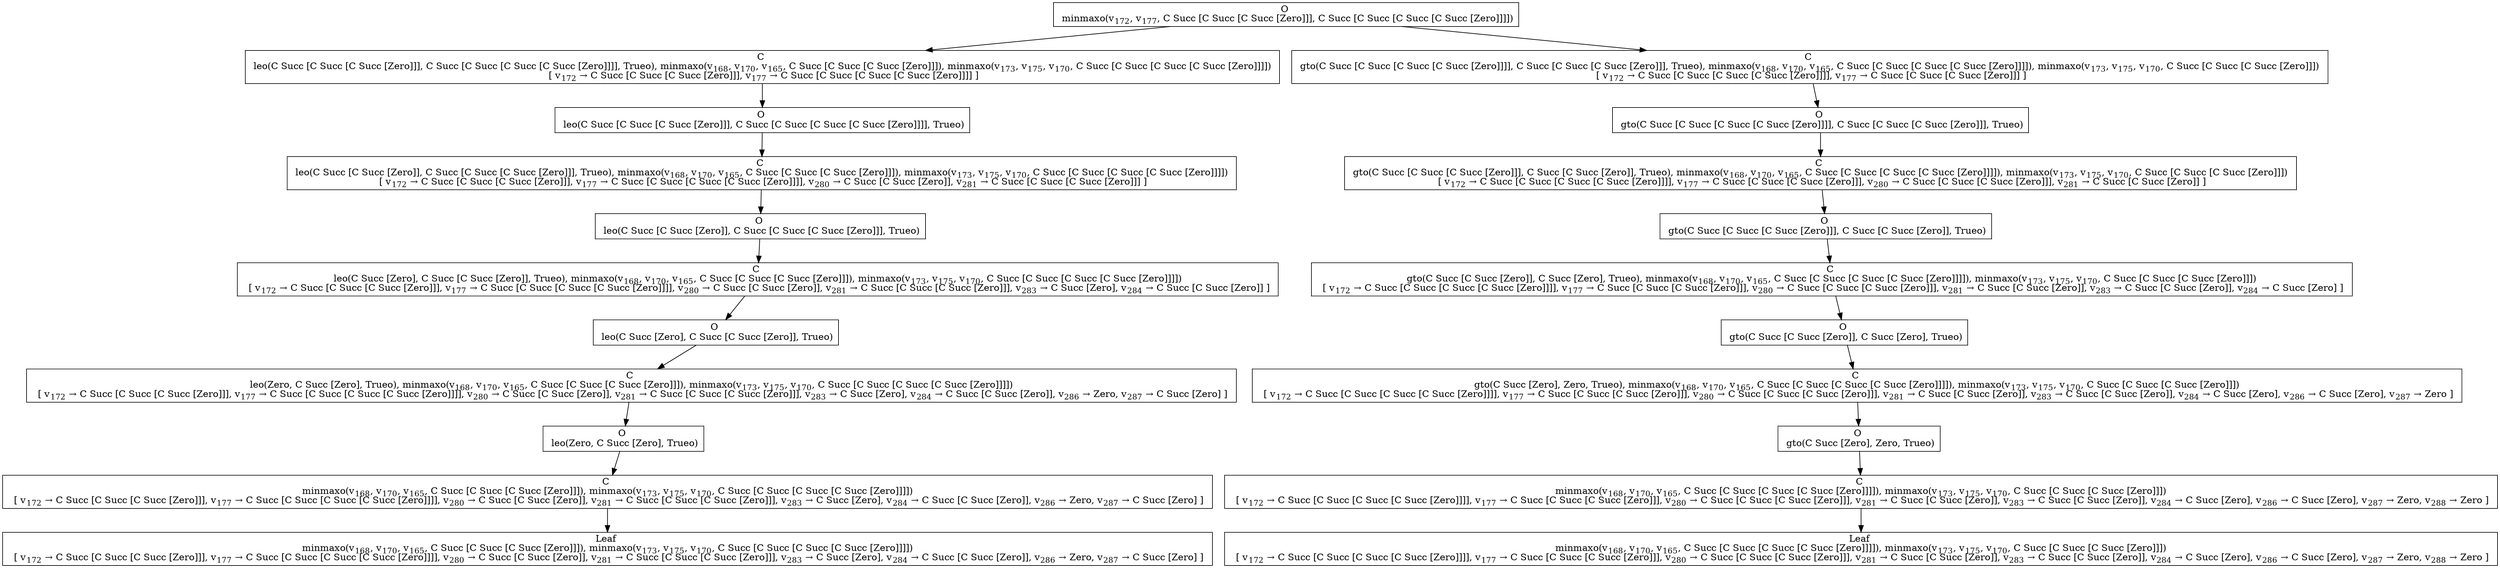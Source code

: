 digraph {
    graph [rankdir=TB
          ,bgcolor=transparent];
    node [shape=box
         ,fillcolor=white
         ,style=filled];
    0 [label=<O <BR/> minmaxo(v<SUB>172</SUB>, v<SUB>177</SUB>, C Succ [C Succ [C Succ [Zero]]], C Succ [C Succ [C Succ [C Succ [Zero]]]])>];
    1 [label=<C <BR/> leo(C Succ [C Succ [C Succ [Zero]]], C Succ [C Succ [C Succ [C Succ [Zero]]]], Trueo), minmaxo(v<SUB>168</SUB>, v<SUB>170</SUB>, v<SUB>165</SUB>, C Succ [C Succ [C Succ [Zero]]]), minmaxo(v<SUB>173</SUB>, v<SUB>175</SUB>, v<SUB>170</SUB>, C Succ [C Succ [C Succ [C Succ [Zero]]]]) <BR/>  [ v<SUB>172</SUB> &rarr; C Succ [C Succ [C Succ [Zero]]], v<SUB>177</SUB> &rarr; C Succ [C Succ [C Succ [C Succ [Zero]]]] ] >];
    2 [label=<C <BR/> gto(C Succ [C Succ [C Succ [C Succ [Zero]]]], C Succ [C Succ [C Succ [Zero]]], Trueo), minmaxo(v<SUB>168</SUB>, v<SUB>170</SUB>, v<SUB>165</SUB>, C Succ [C Succ [C Succ [C Succ [Zero]]]]), minmaxo(v<SUB>173</SUB>, v<SUB>175</SUB>, v<SUB>170</SUB>, C Succ [C Succ [C Succ [Zero]]]) <BR/>  [ v<SUB>172</SUB> &rarr; C Succ [C Succ [C Succ [C Succ [Zero]]]], v<SUB>177</SUB> &rarr; C Succ [C Succ [C Succ [Zero]]] ] >];
    3 [label=<O <BR/> leo(C Succ [C Succ [C Succ [Zero]]], C Succ [C Succ [C Succ [C Succ [Zero]]]], Trueo)>];
    4 [label=<C <BR/> leo(C Succ [C Succ [Zero]], C Succ [C Succ [C Succ [Zero]]], Trueo), minmaxo(v<SUB>168</SUB>, v<SUB>170</SUB>, v<SUB>165</SUB>, C Succ [C Succ [C Succ [Zero]]]), minmaxo(v<SUB>173</SUB>, v<SUB>175</SUB>, v<SUB>170</SUB>, C Succ [C Succ [C Succ [C Succ [Zero]]]]) <BR/>  [ v<SUB>172</SUB> &rarr; C Succ [C Succ [C Succ [Zero]]], v<SUB>177</SUB> &rarr; C Succ [C Succ [C Succ [C Succ [Zero]]]], v<SUB>280</SUB> &rarr; C Succ [C Succ [Zero]], v<SUB>281</SUB> &rarr; C Succ [C Succ [C Succ [Zero]]] ] >];
    5 [label=<O <BR/> leo(C Succ [C Succ [Zero]], C Succ [C Succ [C Succ [Zero]]], Trueo)>];
    6 [label=<C <BR/> leo(C Succ [Zero], C Succ [C Succ [Zero]], Trueo), minmaxo(v<SUB>168</SUB>, v<SUB>170</SUB>, v<SUB>165</SUB>, C Succ [C Succ [C Succ [Zero]]]), minmaxo(v<SUB>173</SUB>, v<SUB>175</SUB>, v<SUB>170</SUB>, C Succ [C Succ [C Succ [C Succ [Zero]]]]) <BR/>  [ v<SUB>172</SUB> &rarr; C Succ [C Succ [C Succ [Zero]]], v<SUB>177</SUB> &rarr; C Succ [C Succ [C Succ [C Succ [Zero]]]], v<SUB>280</SUB> &rarr; C Succ [C Succ [Zero]], v<SUB>281</SUB> &rarr; C Succ [C Succ [C Succ [Zero]]], v<SUB>283</SUB> &rarr; C Succ [Zero], v<SUB>284</SUB> &rarr; C Succ [C Succ [Zero]] ] >];
    7 [label=<O <BR/> leo(C Succ [Zero], C Succ [C Succ [Zero]], Trueo)>];
    8 [label=<C <BR/> leo(Zero, C Succ [Zero], Trueo), minmaxo(v<SUB>168</SUB>, v<SUB>170</SUB>, v<SUB>165</SUB>, C Succ [C Succ [C Succ [Zero]]]), minmaxo(v<SUB>173</SUB>, v<SUB>175</SUB>, v<SUB>170</SUB>, C Succ [C Succ [C Succ [C Succ [Zero]]]]) <BR/>  [ v<SUB>172</SUB> &rarr; C Succ [C Succ [C Succ [Zero]]], v<SUB>177</SUB> &rarr; C Succ [C Succ [C Succ [C Succ [Zero]]]], v<SUB>280</SUB> &rarr; C Succ [C Succ [Zero]], v<SUB>281</SUB> &rarr; C Succ [C Succ [C Succ [Zero]]], v<SUB>283</SUB> &rarr; C Succ [Zero], v<SUB>284</SUB> &rarr; C Succ [C Succ [Zero]], v<SUB>286</SUB> &rarr; Zero, v<SUB>287</SUB> &rarr; C Succ [Zero] ] >];
    9 [label=<O <BR/> leo(Zero, C Succ [Zero], Trueo)>];
    10 [label=<C <BR/> minmaxo(v<SUB>168</SUB>, v<SUB>170</SUB>, v<SUB>165</SUB>, C Succ [C Succ [C Succ [Zero]]]), minmaxo(v<SUB>173</SUB>, v<SUB>175</SUB>, v<SUB>170</SUB>, C Succ [C Succ [C Succ [C Succ [Zero]]]]) <BR/>  [ v<SUB>172</SUB> &rarr; C Succ [C Succ [C Succ [Zero]]], v<SUB>177</SUB> &rarr; C Succ [C Succ [C Succ [C Succ [Zero]]]], v<SUB>280</SUB> &rarr; C Succ [C Succ [Zero]], v<SUB>281</SUB> &rarr; C Succ [C Succ [C Succ [Zero]]], v<SUB>283</SUB> &rarr; C Succ [Zero], v<SUB>284</SUB> &rarr; C Succ [C Succ [Zero]], v<SUB>286</SUB> &rarr; Zero, v<SUB>287</SUB> &rarr; C Succ [Zero] ] >];
    11 [label=<Leaf <BR/> minmaxo(v<SUB>168</SUB>, v<SUB>170</SUB>, v<SUB>165</SUB>, C Succ [C Succ [C Succ [Zero]]]), minmaxo(v<SUB>173</SUB>, v<SUB>175</SUB>, v<SUB>170</SUB>, C Succ [C Succ [C Succ [C Succ [Zero]]]]) <BR/>  [ v<SUB>172</SUB> &rarr; C Succ [C Succ [C Succ [Zero]]], v<SUB>177</SUB> &rarr; C Succ [C Succ [C Succ [C Succ [Zero]]]], v<SUB>280</SUB> &rarr; C Succ [C Succ [Zero]], v<SUB>281</SUB> &rarr; C Succ [C Succ [C Succ [Zero]]], v<SUB>283</SUB> &rarr; C Succ [Zero], v<SUB>284</SUB> &rarr; C Succ [C Succ [Zero]], v<SUB>286</SUB> &rarr; Zero, v<SUB>287</SUB> &rarr; C Succ [Zero] ] >];
    12 [label=<O <BR/> gto(C Succ [C Succ [C Succ [C Succ [Zero]]]], C Succ [C Succ [C Succ [Zero]]], Trueo)>];
    13 [label=<C <BR/> gto(C Succ [C Succ [C Succ [Zero]]], C Succ [C Succ [Zero]], Trueo), minmaxo(v<SUB>168</SUB>, v<SUB>170</SUB>, v<SUB>165</SUB>, C Succ [C Succ [C Succ [C Succ [Zero]]]]), minmaxo(v<SUB>173</SUB>, v<SUB>175</SUB>, v<SUB>170</SUB>, C Succ [C Succ [C Succ [Zero]]]) <BR/>  [ v<SUB>172</SUB> &rarr; C Succ [C Succ [C Succ [C Succ [Zero]]]], v<SUB>177</SUB> &rarr; C Succ [C Succ [C Succ [Zero]]], v<SUB>280</SUB> &rarr; C Succ [C Succ [C Succ [Zero]]], v<SUB>281</SUB> &rarr; C Succ [C Succ [Zero]] ] >];
    14 [label=<O <BR/> gto(C Succ [C Succ [C Succ [Zero]]], C Succ [C Succ [Zero]], Trueo)>];
    15 [label=<C <BR/> gto(C Succ [C Succ [Zero]], C Succ [Zero], Trueo), minmaxo(v<SUB>168</SUB>, v<SUB>170</SUB>, v<SUB>165</SUB>, C Succ [C Succ [C Succ [C Succ [Zero]]]]), minmaxo(v<SUB>173</SUB>, v<SUB>175</SUB>, v<SUB>170</SUB>, C Succ [C Succ [C Succ [Zero]]]) <BR/>  [ v<SUB>172</SUB> &rarr; C Succ [C Succ [C Succ [C Succ [Zero]]]], v<SUB>177</SUB> &rarr; C Succ [C Succ [C Succ [Zero]]], v<SUB>280</SUB> &rarr; C Succ [C Succ [C Succ [Zero]]], v<SUB>281</SUB> &rarr; C Succ [C Succ [Zero]], v<SUB>283</SUB> &rarr; C Succ [C Succ [Zero]], v<SUB>284</SUB> &rarr; C Succ [Zero] ] >];
    16 [label=<O <BR/> gto(C Succ [C Succ [Zero]], C Succ [Zero], Trueo)>];
    17 [label=<C <BR/> gto(C Succ [Zero], Zero, Trueo), minmaxo(v<SUB>168</SUB>, v<SUB>170</SUB>, v<SUB>165</SUB>, C Succ [C Succ [C Succ [C Succ [Zero]]]]), minmaxo(v<SUB>173</SUB>, v<SUB>175</SUB>, v<SUB>170</SUB>, C Succ [C Succ [C Succ [Zero]]]) <BR/>  [ v<SUB>172</SUB> &rarr; C Succ [C Succ [C Succ [C Succ [Zero]]]], v<SUB>177</SUB> &rarr; C Succ [C Succ [C Succ [Zero]]], v<SUB>280</SUB> &rarr; C Succ [C Succ [C Succ [Zero]]], v<SUB>281</SUB> &rarr; C Succ [C Succ [Zero]], v<SUB>283</SUB> &rarr; C Succ [C Succ [Zero]], v<SUB>284</SUB> &rarr; C Succ [Zero], v<SUB>286</SUB> &rarr; C Succ [Zero], v<SUB>287</SUB> &rarr; Zero ] >];
    18 [label=<O <BR/> gto(C Succ [Zero], Zero, Trueo)>];
    19 [label=<C <BR/> minmaxo(v<SUB>168</SUB>, v<SUB>170</SUB>, v<SUB>165</SUB>, C Succ [C Succ [C Succ [C Succ [Zero]]]]), minmaxo(v<SUB>173</SUB>, v<SUB>175</SUB>, v<SUB>170</SUB>, C Succ [C Succ [C Succ [Zero]]]) <BR/>  [ v<SUB>172</SUB> &rarr; C Succ [C Succ [C Succ [C Succ [Zero]]]], v<SUB>177</SUB> &rarr; C Succ [C Succ [C Succ [Zero]]], v<SUB>280</SUB> &rarr; C Succ [C Succ [C Succ [Zero]]], v<SUB>281</SUB> &rarr; C Succ [C Succ [Zero]], v<SUB>283</SUB> &rarr; C Succ [C Succ [Zero]], v<SUB>284</SUB> &rarr; C Succ [Zero], v<SUB>286</SUB> &rarr; C Succ [Zero], v<SUB>287</SUB> &rarr; Zero, v<SUB>288</SUB> &rarr; Zero ] >];
    20 [label=<Leaf <BR/> minmaxo(v<SUB>168</SUB>, v<SUB>170</SUB>, v<SUB>165</SUB>, C Succ [C Succ [C Succ [C Succ [Zero]]]]), minmaxo(v<SUB>173</SUB>, v<SUB>175</SUB>, v<SUB>170</SUB>, C Succ [C Succ [C Succ [Zero]]]) <BR/>  [ v<SUB>172</SUB> &rarr; C Succ [C Succ [C Succ [C Succ [Zero]]]], v<SUB>177</SUB> &rarr; C Succ [C Succ [C Succ [Zero]]], v<SUB>280</SUB> &rarr; C Succ [C Succ [C Succ [Zero]]], v<SUB>281</SUB> &rarr; C Succ [C Succ [Zero]], v<SUB>283</SUB> &rarr; C Succ [C Succ [Zero]], v<SUB>284</SUB> &rarr; C Succ [Zero], v<SUB>286</SUB> &rarr; C Succ [Zero], v<SUB>287</SUB> &rarr; Zero, v<SUB>288</SUB> &rarr; Zero ] >];
    0 -> 1 [label=""];
    0 -> 2 [label=""];
    1 -> 3 [label=""];
    2 -> 12 [label=""];
    3 -> 4 [label=""];
    4 -> 5 [label=""];
    5 -> 6 [label=""];
    6 -> 7 [label=""];
    7 -> 8 [label=""];
    8 -> 9 [label=""];
    9 -> 10 [label=""];
    10 -> 11 [label=""];
    12 -> 13 [label=""];
    13 -> 14 [label=""];
    14 -> 15 [label=""];
    15 -> 16 [label=""];
    16 -> 17 [label=""];
    17 -> 18 [label=""];
    18 -> 19 [label=""];
    19 -> 20 [label=""];
}